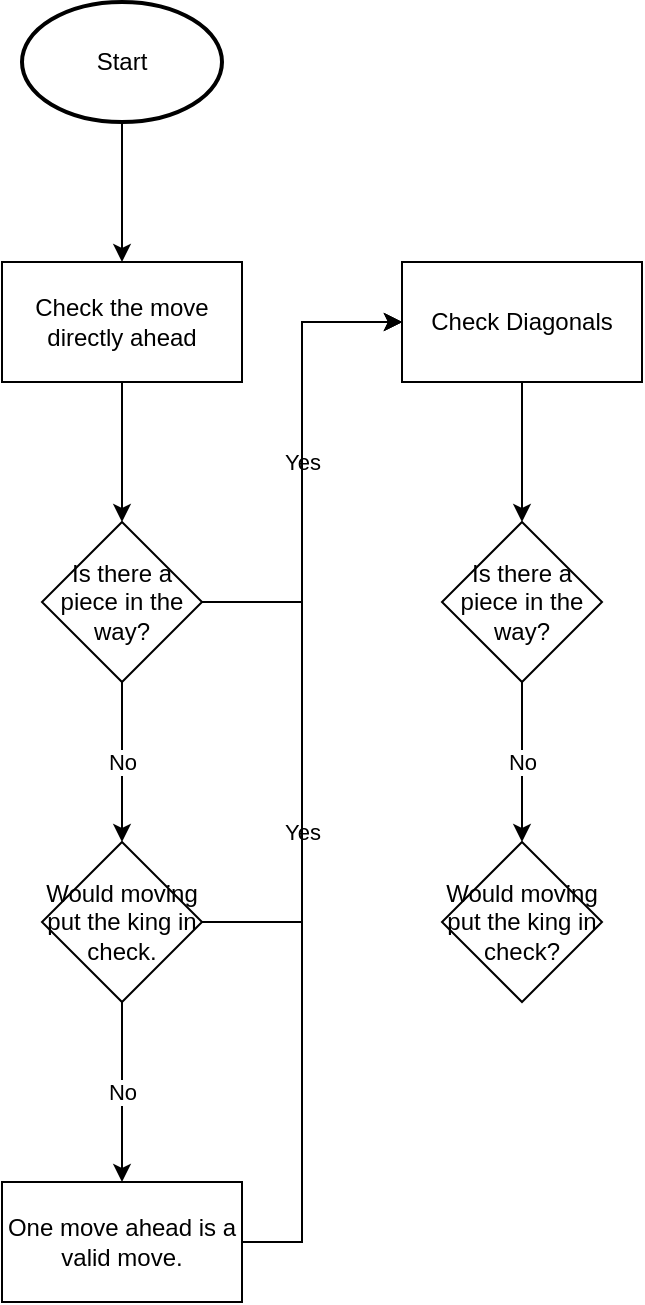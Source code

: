 <mxfile version="16.6.4" type="device"><diagram id="C5RBs43oDa-KdzZeNtuy" name="Page-1"><mxGraphModel dx="1422" dy="705" grid="1" gridSize="10" guides="1" tooltips="1" connect="1" arrows="1" fold="1" page="1" pageScale="1" pageWidth="827" pageHeight="1169" math="0" shadow="0"><root><mxCell id="WIyWlLk6GJQsqaUBKTNV-0"/><mxCell id="WIyWlLk6GJQsqaUBKTNV-1" parent="WIyWlLk6GJQsqaUBKTNV-0"/><mxCell id="9YTN7m6Nc7SNzBzaFuG0-3" value="" style="edgeStyle=orthogonalEdgeStyle;rounded=0;orthogonalLoop=1;jettySize=auto;html=1;" edge="1" parent="WIyWlLk6GJQsqaUBKTNV-1" source="cK5lnFQHpsYBw2kftH_5-0"><mxGeometry relative="1" as="geometry"><mxPoint x="180" y="190" as="targetPoint"/></mxGeometry></mxCell><mxCell id="cK5lnFQHpsYBw2kftH_5-0" value="Start" style="strokeWidth=2;html=1;shape=mxgraph.flowchart.start_1;whiteSpace=wrap;" parent="WIyWlLk6GJQsqaUBKTNV-1" vertex="1"><mxGeometry x="130" y="60" width="100" height="60" as="geometry"/></mxCell><mxCell id="9YTN7m6Nc7SNzBzaFuG0-9" value="" style="edgeStyle=orthogonalEdgeStyle;rounded=0;orthogonalLoop=1;jettySize=auto;html=1;" edge="1" parent="WIyWlLk6GJQsqaUBKTNV-1" source="9YTN7m6Nc7SNzBzaFuG0-5" target="9YTN7m6Nc7SNzBzaFuG0-8"><mxGeometry relative="1" as="geometry"/></mxCell><mxCell id="9YTN7m6Nc7SNzBzaFuG0-5" value="Check the move directly ahead" style="rounded=0;whiteSpace=wrap;html=1;" vertex="1" parent="WIyWlLk6GJQsqaUBKTNV-1"><mxGeometry x="120" y="190" width="120" height="60" as="geometry"/></mxCell><mxCell id="9YTN7m6Nc7SNzBzaFuG0-13" value="Yes" style="edgeStyle=orthogonalEdgeStyle;rounded=0;orthogonalLoop=1;jettySize=auto;html=1;entryX=0;entryY=0.5;entryDx=0;entryDy=0;" edge="1" parent="WIyWlLk6GJQsqaUBKTNV-1" source="9YTN7m6Nc7SNzBzaFuG0-8" target="9YTN7m6Nc7SNzBzaFuG0-12"><mxGeometry relative="1" as="geometry"/></mxCell><mxCell id="9YTN7m6Nc7SNzBzaFuG0-21" value="No" style="edgeStyle=orthogonalEdgeStyle;rounded=0;orthogonalLoop=1;jettySize=auto;html=1;" edge="1" parent="WIyWlLk6GJQsqaUBKTNV-1" source="9YTN7m6Nc7SNzBzaFuG0-8" target="9YTN7m6Nc7SNzBzaFuG0-20"><mxGeometry relative="1" as="geometry"/></mxCell><mxCell id="9YTN7m6Nc7SNzBzaFuG0-8" value="Is there a piece in the way?" style="rhombus;whiteSpace=wrap;html=1;rounded=0;" vertex="1" parent="WIyWlLk6GJQsqaUBKTNV-1"><mxGeometry x="140" y="320" width="80" height="80" as="geometry"/></mxCell><mxCell id="9YTN7m6Nc7SNzBzaFuG0-15" value="" style="edgeStyle=orthogonalEdgeStyle;rounded=0;orthogonalLoop=1;jettySize=auto;html=1;" edge="1" parent="WIyWlLk6GJQsqaUBKTNV-1" source="9YTN7m6Nc7SNzBzaFuG0-12" target="9YTN7m6Nc7SNzBzaFuG0-14"><mxGeometry relative="1" as="geometry"/></mxCell><mxCell id="9YTN7m6Nc7SNzBzaFuG0-12" value="Check Diagonals" style="whiteSpace=wrap;html=1;rounded=0;" vertex="1" parent="WIyWlLk6GJQsqaUBKTNV-1"><mxGeometry x="320" y="190" width="120" height="60" as="geometry"/></mxCell><mxCell id="9YTN7m6Nc7SNzBzaFuG0-34" value="No" style="edgeStyle=orthogonalEdgeStyle;rounded=0;orthogonalLoop=1;jettySize=auto;html=1;" edge="1" parent="WIyWlLk6GJQsqaUBKTNV-1" source="9YTN7m6Nc7SNzBzaFuG0-14" target="9YTN7m6Nc7SNzBzaFuG0-33"><mxGeometry relative="1" as="geometry"/></mxCell><mxCell id="9YTN7m6Nc7SNzBzaFuG0-14" value="Is there a piece in the way?" style="rhombus;whiteSpace=wrap;html=1;rounded=0;" vertex="1" parent="WIyWlLk6GJQsqaUBKTNV-1"><mxGeometry x="340" y="320" width="80" height="80" as="geometry"/></mxCell><mxCell id="9YTN7m6Nc7SNzBzaFuG0-22" style="edgeStyle=orthogonalEdgeStyle;rounded=0;orthogonalLoop=1;jettySize=auto;html=1;entryX=0;entryY=0.5;entryDx=0;entryDy=0;" edge="1" parent="WIyWlLk6GJQsqaUBKTNV-1" source="9YTN7m6Nc7SNzBzaFuG0-20" target="9YTN7m6Nc7SNzBzaFuG0-12"><mxGeometry relative="1" as="geometry"/></mxCell><mxCell id="9YTN7m6Nc7SNzBzaFuG0-26" value="No" style="edgeStyle=orthogonalEdgeStyle;rounded=0;orthogonalLoop=1;jettySize=auto;html=1;" edge="1" parent="WIyWlLk6GJQsqaUBKTNV-1" source="9YTN7m6Nc7SNzBzaFuG0-20" target="9YTN7m6Nc7SNzBzaFuG0-25"><mxGeometry relative="1" as="geometry"/></mxCell><mxCell id="9YTN7m6Nc7SNzBzaFuG0-20" value="Would moving put the king in check." style="rhombus;whiteSpace=wrap;html=1;rounded=0;" vertex="1" parent="WIyWlLk6GJQsqaUBKTNV-1"><mxGeometry x="140" y="480" width="80" height="80" as="geometry"/></mxCell><mxCell id="9YTN7m6Nc7SNzBzaFuG0-23" value="Yes" style="endArrow=none;html=1;rounded=0;" edge="1" parent="WIyWlLk6GJQsqaUBKTNV-1"><mxGeometry width="50" height="50" relative="1" as="geometry"><mxPoint x="270" y="520" as="sourcePoint"/><mxPoint x="270" y="430" as="targetPoint"/></mxGeometry></mxCell><mxCell id="9YTN7m6Nc7SNzBzaFuG0-32" style="edgeStyle=orthogonalEdgeStyle;rounded=0;orthogonalLoop=1;jettySize=auto;html=1;exitX=1;exitY=0.5;exitDx=0;exitDy=0;entryX=0;entryY=0.5;entryDx=0;entryDy=0;" edge="1" parent="WIyWlLk6GJQsqaUBKTNV-1" source="9YTN7m6Nc7SNzBzaFuG0-25" target="9YTN7m6Nc7SNzBzaFuG0-12"><mxGeometry relative="1" as="geometry"><Array as="points"><mxPoint x="270" y="680"/><mxPoint x="270" y="220"/></Array></mxGeometry></mxCell><mxCell id="9YTN7m6Nc7SNzBzaFuG0-25" value="One move ahead is a valid move." style="whiteSpace=wrap;html=1;rounded=0;" vertex="1" parent="WIyWlLk6GJQsqaUBKTNV-1"><mxGeometry x="120" y="650" width="120" height="60" as="geometry"/></mxCell><mxCell id="9YTN7m6Nc7SNzBzaFuG0-33" value="Would moving put the king in check?" style="rhombus;whiteSpace=wrap;html=1;rounded=0;" vertex="1" parent="WIyWlLk6GJQsqaUBKTNV-1"><mxGeometry x="340" y="480" width="80" height="80" as="geometry"/></mxCell></root></mxGraphModel></diagram></mxfile>